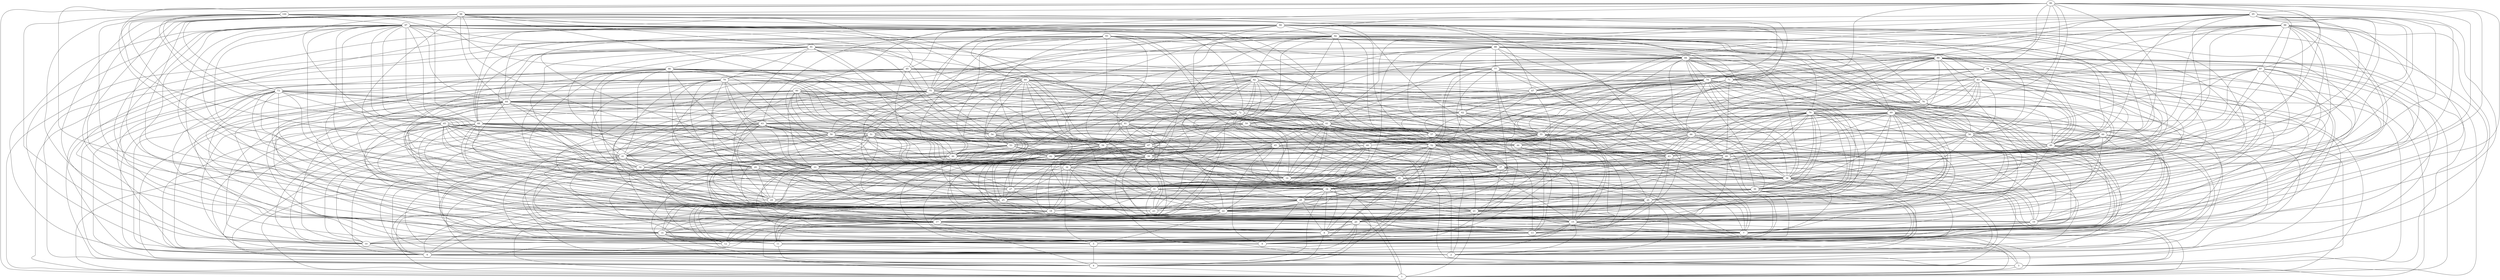 graph {
3--1
4--1
7--1
15--1
16--1
17--1
21--1
22--1
37--1
38--1
53--1
58--1
63--1
74--1
78--1
84--1
85--1
90--1
94--1
99--1
11--2
14--2
15--2
26--2
32--2
35--2
36--2
41--2
44--2
46--2
51--2
59--2
61--2
64--2
65--2
68--2
70--2
74--2
77--2
79--2
87--2
88--2
97--2
6--3
13--3
35--3
36--3
37--3
39--3
55--3
70--3
73--3
77--3
82--3
90--3
5--4
6--4
9--4
11--4
14--4
17--4
20--4
25--4
28--4
34--4
36--4
55--4
69--4
73--4
89--4
91--4
93--4
96--4
7--5
20--5
22--5
26--5
30--5
41--5
42--5
47--5
50--5
56--5
58--5
60--5
64--5
80--5
83--5
89--5
90--5
97--5
8--6
10--6
15--6
17--6
20--6
24--6
38--6
41--6
47--6
49--6
51--6
58--6
59--6
60--6
65--6
66--6
68--6
73--6
79--6
89--6
97--6
15--7
19--7
34--7
36--7
38--7
41--7
42--7
43--7
44--7
46--7
49--7
50--7
52--7
64--7
66--7
81--7
82--7
87--7
90--7
94--7
95--7
14--8
15--8
25--8
28--8
33--8
35--8
36--8
45--8
49--8
51--8
53--8
55--8
59--8
63--8
83--8
84--8
85--8
15--9
17--9
20--9
28--9
34--9
35--9
38--9
43--9
45--9
61--9
68--9
73--9
74--9
75--9
85--9
96--9
14--10
28--10
44--10
45--10
50--10
55--10
63--10
64--10
68--10
69--10
75--10
82--10
90--10
92--10
98--10
100--10
13--11
14--11
17--11
18--11
19--11
27--11
29--11
30--11
35--11
37--11
40--11
42--11
46--11
50--11
60--11
63--11
77--11
78--11
98--11
13--12
17--12
22--12
33--12
41--12
42--12
47--12
59--12
72--12
82--12
100--12
17--13
18--13
25--13
26--13
40--13
46--13
47--13
49--13
52--13
56--13
57--13
63--13
69--13
71--13
75--13
88--13
17--14
20--14
22--14
28--14
33--14
45--14
47--14
49--14
51--14
64--14
80--14
84--14
85--14
94--14
97--14
98--14
18--15
21--15
22--15
33--15
34--15
38--15
41--15
44--15
48--15
52--15
57--15
60--15
62--15
69--15
70--15
73--15
84--15
96--15
97--15
99--15
32--16
37--16
39--16
52--16
53--16
57--16
58--16
60--16
61--16
65--16
66--16
70--16
74--16
79--16
80--16
82--16
18--17
21--17
22--17
24--17
29--17
31--17
40--17
49--17
51--17
52--17
53--17
65--17
68--17
69--17
74--17
75--17
78--17
79--17
82--17
84--17
87--17
90--17
96--17
97--17
98--17
100--17
27--18
28--18
38--18
39--18
46--18
47--18
48--18
70--18
75--18
86--18
97--18
21--19
31--19
40--19
42--19
54--19
56--19
60--19
62--19
68--19
69--19
70--19
71--19
73--19
94--19
95--19
99--19
21--20
25--20
26--20
47--20
51--20
52--20
54--20
57--20
61--20
68--20
77--20
26--21
29--21
31--21
40--21
46--21
48--21
55--21
56--21
58--21
62--21
72--21
74--21
79--21
86--21
87--21
97--21
28--22
30--22
38--22
39--22
43--22
44--22
53--22
54--22
57--22
59--22
69--22
73--22
74--22
78--22
81--22
86--22
90--22
92--22
96--22
99--22
100--22
26--23
32--23
42--23
45--23
48--23
51--23
64--23
65--23
68--23
69--23
80--23
81--23
82--23
84--23
87--23
88--23
98--23
29--24
32--24
33--24
34--24
35--24
39--24
41--24
48--24
61--24
68--24
75--24
85--24
95--24
27--25
29--25
31--25
33--25
37--25
39--25
42--25
48--25
51--25
52--25
58--25
63--25
66--25
83--25
89--25
92--25
97--25
30--26
43--26
44--26
45--26
47--26
50--26
51--26
65--26
69--26
70--26
74--26
84--26
85--26
95--26
99--26
36--27
42--27
49--27
51--27
58--27
61--27
65--27
66--27
72--27
75--27
78--27
79--27
98--27
29--28
30--28
31--28
34--28
35--28
37--28
41--28
43--28
47--28
56--28
60--28
64--28
65--28
77--28
39--29
45--29
64--29
65--29
69--29
79--29
80--29
84--29
91--29
95--29
32--30
36--30
41--30
51--30
63--30
66--30
69--30
70--30
76--30
81--30
90--30
92--30
96--30
97--30
35--31
51--31
55--31
65--31
70--31
77--31
84--31
86--31
89--31
100--31
41--32
48--32
63--32
64--32
65--32
79--32
90--32
91--32
95--32
99--32
39--33
42--33
54--33
58--33
59--33
63--33
68--33
70--33
73--33
77--33
79--33
80--33
81--33
94--33
95--33
98--33
36--34
37--34
49--34
52--34
54--34
56--34
58--34
66--34
79--34
86--34
91--34
97--34
38--35
42--35
45--35
52--35
56--35
58--35
59--35
63--35
70--35
74--35
76--35
80--35
83--35
85--35
86--35
92--35
95--35
96--35
37--36
42--36
46--36
51--36
56--36
65--36
66--36
70--36
72--36
73--36
74--36
82--36
84--36
86--36
88--36
90--36
92--36
94--36
95--36
40--37
43--37
46--37
50--37
53--37
57--37
63--37
70--37
72--37
77--37
89--37
91--37
95--37
96--37
39--38
42--38
50--38
58--38
61--38
63--38
69--38
82--38
83--38
97--38
44--39
45--39
48--39
58--39
68--39
72--39
84--39
89--39
90--39
91--39
93--39
45--40
52--40
55--40
56--40
62--40
70--40
71--40
75--40
88--40
99--40
44--41
50--41
61--41
63--41
65--41
67--41
68--41
69--41
74--41
75--41
81--41
86--41
92--41
100--41
48--42
53--42
54--42
57--42
74--42
79--42
83--42
86--42
89--42
47--43
50--43
55--43
57--43
60--43
64--43
66--43
76--43
81--43
82--43
83--43
87--43
88--43
90--43
94--43
97--43
55--44
61--44
64--44
65--44
67--44
68--44
69--44
78--44
80--44
87--44
51--45
61--45
69--45
71--45
83--45
85--45
86--45
94--45
50--46
51--46
53--46
54--46
57--46
58--46
67--46
69--46
70--46
86--46
87--46
89--46
93--46
96--46
97--46
98--46
54--47
57--47
59--47
71--47
72--47
75--47
81--47
86--47
89--47
92--47
93--47
95--47
97--47
100--47
50--48
55--48
60--48
66--48
71--48
73--48
74--48
91--48
55--49
56--49
60--49
70--49
76--49
78--49
83--49
88--49
92--49
93--49
95--49
97--49
63--50
68--50
69--50
79--50
80--50
83--50
86--50
94--50
95--50
64--51
65--51
75--51
77--51
81--51
82--51
59--52
62--52
63--52
67--52
71--52
77--52
79--52
93--52
97--52
54--53
57--53
59--53
61--53
65--53
89--53
91--53
93--53
59--54
68--54
69--54
74--54
75--54
77--54
80--54
84--54
85--54
91--54
59--55
61--55
62--55
64--55
71--55
75--55
77--55
79--55
81--55
85--55
90--55
94--55
98--55
99--55
63--56
65--56
75--56
76--56
83--56
84--56
87--56
89--56
94--56
99--56
61--57
62--57
70--57
71--57
72--57
74--57
80--57
92--57
94--57
97--57
100--57
65--58
74--58
76--58
80--58
81--58
86--58
88--58
89--58
92--58
93--58
94--58
97--58
71--59
73--59
82--59
87--59
92--59
61--60
68--60
69--60
75--60
76--60
85--60
94--60
96--60
99--60
62--61
72--61
73--61
78--61
79--61
84--61
95--61
64--62
67--62
80--62
88--62
89--62
96--62
70--63
72--63
73--63
76--63
91--63
94--63
67--64
73--64
75--64
80--64
91--64
93--64
97--64
98--64
75--65
97--65
98--65
68--66
74--66
77--66
84--66
89--66
90--66
98--66
99--66
71--67
74--67
82--67
83--67
90--67
95--67
100--67
69--68
91--68
92--68
94--68
97--68
100--68
79--69
83--69
90--69
92--69
93--69
76--70
78--70
82--70
93--70
87--71
93--71
96--71
98--71
78--72
82--72
88--72
89--72
97--72
79--73
98--73
100--73
77--74
78--74
84--74
90--74
95--74
100--74
78--75
86--75
88--75
89--75
92--75
93--75
94--75
97--75
83--76
85--76
88--76
89--76
92--76
96--76
84--77
88--77
93--77
88--78
99--78
85--79
91--79
88--80
99--80
82--81
84--81
97--81
85--82
92--82
86--83
87--83
90--83
92--83
96--83
88--84
91--84
92--84
95--84
97--84
90--85
94--85
98--85
93--86
100--86
96--87
99--87
92--88
93--88
96--88
94--89
97--89
91--90
92--90
99--90
93--91
98--91
94--92
96--92
97--92
95--94
98--94
100--97
99--98
}
